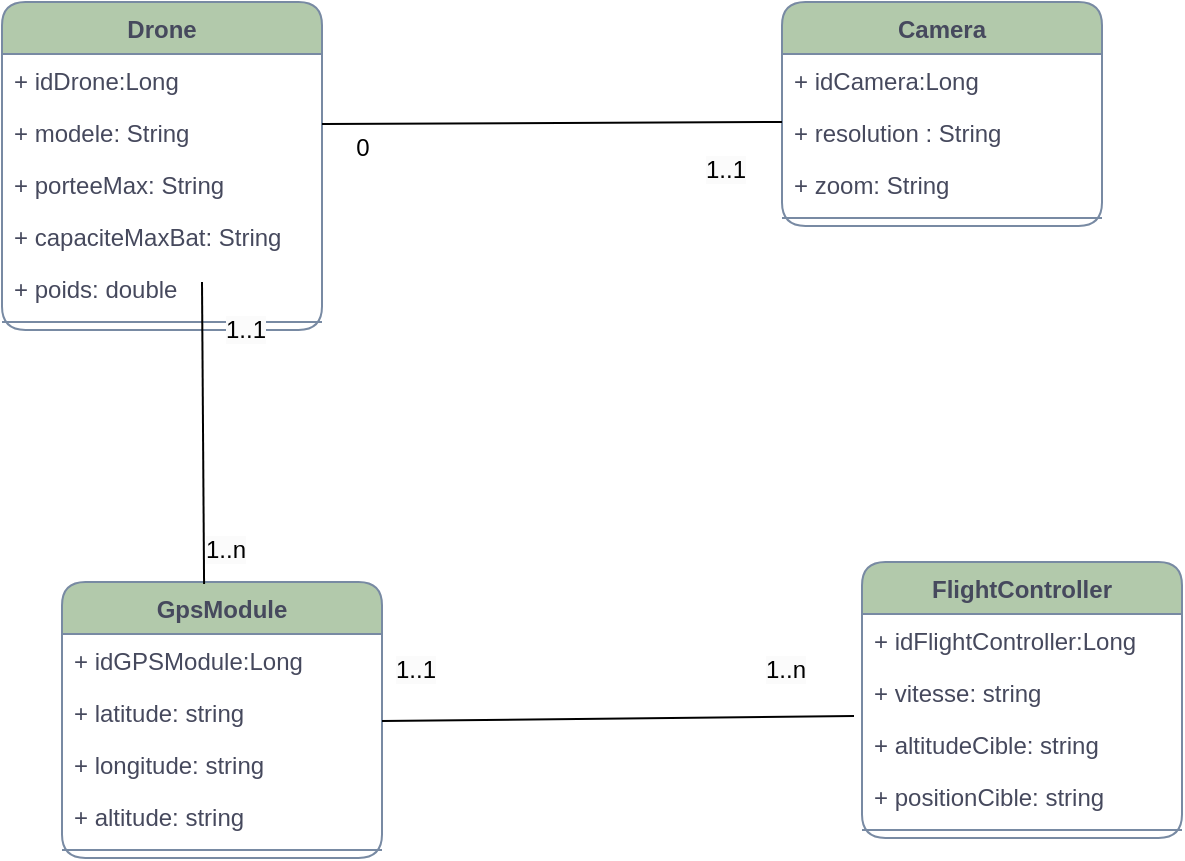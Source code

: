 <mxfile version="22.0.3" type="device">
  <diagram name="Page-1" id="hc6PcwQuyDWDgMRoAbJr">
    <mxGraphModel dx="969" dy="1996" grid="1" gridSize="10" guides="1" tooltips="1" connect="1" arrows="1" fold="1" page="1" pageScale="1" pageWidth="827" pageHeight="1169" math="0" shadow="0">
      <root>
        <mxCell id="0" />
        <mxCell id="1" parent="0" />
        <mxCell id="HhtIeSu7B8CvqUJIxUiw-1" value="Drone" style="swimlane;fontStyle=1;align=center;verticalAlign=top;childLayout=stackLayout;horizontal=1;startSize=26;horizontalStack=0;resizeParent=1;resizeParentMax=0;resizeLast=0;collapsible=1;marginBottom=0;whiteSpace=wrap;html=1;labelBackgroundColor=none;fillColor=#B2C9AB;strokeColor=#788AA3;fontColor=#46495D;rounded=1;" vertex="1" parent="1">
          <mxGeometry x="60" y="-330" width="160" height="164" as="geometry" />
        </mxCell>
        <mxCell id="HhtIeSu7B8CvqUJIxUiw-2" value="+ idDrone:Long" style="text;strokeColor=none;fillColor=none;align=left;verticalAlign=top;spacingLeft=4;spacingRight=4;overflow=hidden;rotatable=0;points=[[0,0.5],[1,0.5]];portConstraint=eastwest;whiteSpace=wrap;html=1;labelBackgroundColor=none;fontColor=#46495D;rounded=1;" vertex="1" parent="HhtIeSu7B8CvqUJIxUiw-1">
          <mxGeometry y="26" width="160" height="26" as="geometry" />
        </mxCell>
        <mxCell id="HhtIeSu7B8CvqUJIxUiw-36" value="+ modele: String" style="text;strokeColor=none;fillColor=none;align=left;verticalAlign=top;spacingLeft=4;spacingRight=4;overflow=hidden;rotatable=0;points=[[0,0.5],[1,0.5]];portConstraint=eastwest;whiteSpace=wrap;html=1;labelBackgroundColor=none;fontColor=#46495D;rounded=1;" vertex="1" parent="HhtIeSu7B8CvqUJIxUiw-1">
          <mxGeometry y="52" width="160" height="26" as="geometry" />
        </mxCell>
        <mxCell id="HhtIeSu7B8CvqUJIxUiw-37" value="+ porteeMax: String" style="text;strokeColor=none;fillColor=none;align=left;verticalAlign=top;spacingLeft=4;spacingRight=4;overflow=hidden;rotatable=0;points=[[0,0.5],[1,0.5]];portConstraint=eastwest;whiteSpace=wrap;html=1;labelBackgroundColor=none;fontColor=#46495D;rounded=1;" vertex="1" parent="HhtIeSu7B8CvqUJIxUiw-1">
          <mxGeometry y="78" width="160" height="26" as="geometry" />
        </mxCell>
        <mxCell id="HhtIeSu7B8CvqUJIxUiw-3" value="+ capaciteMaxBat: String" style="text;strokeColor=none;fillColor=none;align=left;verticalAlign=top;spacingLeft=4;spacingRight=4;overflow=hidden;rotatable=0;points=[[0,0.5],[1,0.5]];portConstraint=eastwest;whiteSpace=wrap;html=1;labelBackgroundColor=none;fontColor=#46495D;rounded=1;" vertex="1" parent="HhtIeSu7B8CvqUJIxUiw-1">
          <mxGeometry y="104" width="160" height="26" as="geometry" />
        </mxCell>
        <mxCell id="HhtIeSu7B8CvqUJIxUiw-4" value="+ poids: double" style="text;strokeColor=none;fillColor=none;align=left;verticalAlign=top;spacingLeft=4;spacingRight=4;overflow=hidden;rotatable=0;points=[[0,0.5],[1,0.5]];portConstraint=eastwest;whiteSpace=wrap;html=1;labelBackgroundColor=none;fontColor=#46495D;rounded=1;" vertex="1" parent="HhtIeSu7B8CvqUJIxUiw-1">
          <mxGeometry y="130" width="160" height="26" as="geometry" />
        </mxCell>
        <mxCell id="HhtIeSu7B8CvqUJIxUiw-5" value="" style="line;strokeWidth=1;fillColor=none;align=left;verticalAlign=middle;spacingTop=-1;spacingLeft=3;spacingRight=3;rotatable=0;labelPosition=right;points=[];portConstraint=eastwest;strokeColor=#788AA3;labelBackgroundColor=none;fontColor=#46495D;rounded=1;" vertex="1" parent="HhtIeSu7B8CvqUJIxUiw-1">
          <mxGeometry y="156" width="160" height="8" as="geometry" />
        </mxCell>
        <mxCell id="HhtIeSu7B8CvqUJIxUiw-6" value="Camera" style="swimlane;fontStyle=1;align=center;verticalAlign=top;childLayout=stackLayout;horizontal=1;startSize=26;horizontalStack=0;resizeParent=1;resizeParentMax=0;resizeLast=0;collapsible=1;marginBottom=0;whiteSpace=wrap;html=1;labelBackgroundColor=none;fillColor=#B2C9AB;strokeColor=#788AA3;fontColor=#46495D;rounded=1;" vertex="1" parent="1">
          <mxGeometry x="450" y="-330" width="160" height="112" as="geometry" />
        </mxCell>
        <mxCell id="HhtIeSu7B8CvqUJIxUiw-7" value="+ idCamera:Long" style="text;strokeColor=none;fillColor=none;align=left;verticalAlign=top;spacingLeft=4;spacingRight=4;overflow=hidden;rotatable=0;points=[[0,0.5],[1,0.5]];portConstraint=eastwest;whiteSpace=wrap;html=1;labelBackgroundColor=none;fontColor=#46495D;rounded=1;" vertex="1" parent="HhtIeSu7B8CvqUJIxUiw-6">
          <mxGeometry y="26" width="160" height="26" as="geometry" />
        </mxCell>
        <mxCell id="HhtIeSu7B8CvqUJIxUiw-38" value="+ resolution : String" style="text;strokeColor=none;fillColor=none;align=left;verticalAlign=top;spacingLeft=4;spacingRight=4;overflow=hidden;rotatable=0;points=[[0,0.5],[1,0.5]];portConstraint=eastwest;whiteSpace=wrap;html=1;labelBackgroundColor=none;fontColor=#46495D;rounded=1;" vertex="1" parent="HhtIeSu7B8CvqUJIxUiw-6">
          <mxGeometry y="52" width="160" height="26" as="geometry" />
        </mxCell>
        <mxCell id="HhtIeSu7B8CvqUJIxUiw-39" value="+ zoom: String" style="text;strokeColor=none;fillColor=none;align=left;verticalAlign=top;spacingLeft=4;spacingRight=4;overflow=hidden;rotatable=0;points=[[0,0.5],[1,0.5]];portConstraint=eastwest;whiteSpace=wrap;html=1;labelBackgroundColor=none;fontColor=#46495D;rounded=1;" vertex="1" parent="HhtIeSu7B8CvqUJIxUiw-6">
          <mxGeometry y="78" width="160" height="26" as="geometry" />
        </mxCell>
        <mxCell id="HhtIeSu7B8CvqUJIxUiw-9" value="" style="line;strokeWidth=1;fillColor=none;align=left;verticalAlign=middle;spacingTop=-1;spacingLeft=3;spacingRight=3;rotatable=0;labelPosition=right;points=[];portConstraint=eastwest;strokeColor=#788AA3;labelBackgroundColor=none;fontColor=#46495D;rounded=1;" vertex="1" parent="HhtIeSu7B8CvqUJIxUiw-6">
          <mxGeometry y="104" width="160" height="8" as="geometry" />
        </mxCell>
        <mxCell id="HhtIeSu7B8CvqUJIxUiw-13" value="GpsModule" style="swimlane;fontStyle=1;align=center;verticalAlign=top;childLayout=stackLayout;horizontal=1;startSize=26;horizontalStack=0;resizeParent=1;resizeParentMax=0;resizeLast=0;collapsible=1;marginBottom=0;whiteSpace=wrap;html=1;labelBackgroundColor=none;fillColor=#B2C9AB;strokeColor=#788AA3;fontColor=#46495D;rounded=1;" vertex="1" parent="1">
          <mxGeometry x="90" y="-40" width="160" height="138" as="geometry" />
        </mxCell>
        <mxCell id="HhtIeSu7B8CvqUJIxUiw-14" value="+ idGPSModule:Long" style="text;strokeColor=none;fillColor=none;align=left;verticalAlign=top;spacingLeft=4;spacingRight=4;overflow=hidden;rotatable=0;points=[[0,0.5],[1,0.5]];portConstraint=eastwest;whiteSpace=wrap;html=1;labelBackgroundColor=none;fontColor=#46495D;rounded=1;" vertex="1" parent="HhtIeSu7B8CvqUJIxUiw-13">
          <mxGeometry y="26" width="160" height="26" as="geometry" />
        </mxCell>
        <mxCell id="HhtIeSu7B8CvqUJIxUiw-40" value="+ latitude: string" style="text;strokeColor=none;fillColor=none;align=left;verticalAlign=top;spacingLeft=4;spacingRight=4;overflow=hidden;rotatable=0;points=[[0,0.5],[1,0.5]];portConstraint=eastwest;whiteSpace=wrap;html=1;labelBackgroundColor=none;fontColor=#46495D;rounded=1;" vertex="1" parent="HhtIeSu7B8CvqUJIxUiw-13">
          <mxGeometry y="52" width="160" height="26" as="geometry" />
        </mxCell>
        <mxCell id="HhtIeSu7B8CvqUJIxUiw-41" value="+ longitude: string" style="text;strokeColor=none;fillColor=none;align=left;verticalAlign=top;spacingLeft=4;spacingRight=4;overflow=hidden;rotatable=0;points=[[0,0.5],[1,0.5]];portConstraint=eastwest;whiteSpace=wrap;html=1;labelBackgroundColor=none;fontColor=#46495D;rounded=1;" vertex="1" parent="HhtIeSu7B8CvqUJIxUiw-13">
          <mxGeometry y="78" width="160" height="26" as="geometry" />
        </mxCell>
        <mxCell id="HhtIeSu7B8CvqUJIxUiw-17" value="+ altitude: string" style="text;strokeColor=none;fillColor=none;align=left;verticalAlign=top;spacingLeft=4;spacingRight=4;overflow=hidden;rotatable=0;points=[[0,0.5],[1,0.5]];portConstraint=eastwest;whiteSpace=wrap;html=1;labelBackgroundColor=none;fontColor=#46495D;rounded=1;" vertex="1" parent="HhtIeSu7B8CvqUJIxUiw-13">
          <mxGeometry y="104" width="160" height="26" as="geometry" />
        </mxCell>
        <mxCell id="HhtIeSu7B8CvqUJIxUiw-18" value="" style="line;strokeWidth=1;fillColor=none;align=left;verticalAlign=middle;spacingTop=-1;spacingLeft=3;spacingRight=3;rotatable=0;labelPosition=right;points=[];portConstraint=eastwest;strokeColor=#788AA3;labelBackgroundColor=none;fontColor=#46495D;rounded=1;" vertex="1" parent="HhtIeSu7B8CvqUJIxUiw-13">
          <mxGeometry y="130" width="160" height="8" as="geometry" />
        </mxCell>
        <mxCell id="HhtIeSu7B8CvqUJIxUiw-19" value="FlightController" style="swimlane;fontStyle=1;align=center;verticalAlign=top;childLayout=stackLayout;horizontal=1;startSize=26;horizontalStack=0;resizeParent=1;resizeParentMax=0;resizeLast=0;collapsible=1;marginBottom=0;whiteSpace=wrap;html=1;labelBackgroundColor=none;fillColor=#B2C9AB;strokeColor=#788AA3;fontColor=#46495D;rounded=1;" vertex="1" parent="1">
          <mxGeometry x="490" y="-50" width="160" height="138" as="geometry" />
        </mxCell>
        <mxCell id="HhtIeSu7B8CvqUJIxUiw-20" value="+ idFlightController:Long" style="text;strokeColor=none;fillColor=none;align=left;verticalAlign=top;spacingLeft=4;spacingRight=4;overflow=hidden;rotatable=0;points=[[0,0.5],[1,0.5]];portConstraint=eastwest;whiteSpace=wrap;html=1;labelBackgroundColor=none;fontColor=#46495D;rounded=1;" vertex="1" parent="HhtIeSu7B8CvqUJIxUiw-19">
          <mxGeometry y="26" width="160" height="26" as="geometry" />
        </mxCell>
        <mxCell id="HhtIeSu7B8CvqUJIxUiw-21" value="+ vitesse: string" style="text;strokeColor=none;fillColor=none;align=left;verticalAlign=top;spacingLeft=4;spacingRight=4;overflow=hidden;rotatable=0;points=[[0,0.5],[1,0.5]];portConstraint=eastwest;whiteSpace=wrap;html=1;labelBackgroundColor=none;fontColor=#46495D;rounded=1;" vertex="1" parent="HhtIeSu7B8CvqUJIxUiw-19">
          <mxGeometry y="52" width="160" height="26" as="geometry" />
        </mxCell>
        <mxCell id="HhtIeSu7B8CvqUJIxUiw-22" value="+ altitudeCible: string" style="text;strokeColor=none;fillColor=none;align=left;verticalAlign=top;spacingLeft=4;spacingRight=4;overflow=hidden;rotatable=0;points=[[0,0.5],[1,0.5]];portConstraint=eastwest;whiteSpace=wrap;html=1;labelBackgroundColor=none;fontColor=#46495D;rounded=1;" vertex="1" parent="HhtIeSu7B8CvqUJIxUiw-19">
          <mxGeometry y="78" width="160" height="26" as="geometry" />
        </mxCell>
        <mxCell id="HhtIeSu7B8CvqUJIxUiw-23" value="+ positionCible: string" style="text;strokeColor=none;fillColor=none;align=left;verticalAlign=top;spacingLeft=4;spacingRight=4;overflow=hidden;rotatable=0;points=[[0,0.5],[1,0.5]];portConstraint=eastwest;whiteSpace=wrap;html=1;labelBackgroundColor=none;fontColor=#46495D;rounded=1;" vertex="1" parent="HhtIeSu7B8CvqUJIxUiw-19">
          <mxGeometry y="104" width="160" height="26" as="geometry" />
        </mxCell>
        <mxCell id="HhtIeSu7B8CvqUJIxUiw-24" value="" style="line;strokeWidth=1;fillColor=none;align=left;verticalAlign=middle;spacingTop=-1;spacingLeft=3;spacingRight=3;rotatable=0;labelPosition=right;points=[];portConstraint=eastwest;strokeColor=#788AA3;labelBackgroundColor=none;fontColor=#46495D;rounded=1;" vertex="1" parent="HhtIeSu7B8CvqUJIxUiw-19">
          <mxGeometry y="130" width="160" height="8" as="geometry" />
        </mxCell>
        <mxCell id="HhtIeSu7B8CvqUJIxUiw-26" value="" style="endArrow=none;html=1;rounded=0;" edge="1" parent="1">
          <mxGeometry width="50" height="50" relative="1" as="geometry">
            <mxPoint x="220" y="-269" as="sourcePoint" />
            <mxPoint x="450" y="-270" as="targetPoint" />
          </mxGeometry>
        </mxCell>
        <mxCell id="HhtIeSu7B8CvqUJIxUiw-27" value="0" style="text;html=1;align=center;verticalAlign=middle;resizable=0;points=[];autosize=1;strokeColor=none;fillColor=none;" vertex="1" parent="1">
          <mxGeometry x="225" y="-272" width="30" height="30" as="geometry" />
        </mxCell>
        <mxCell id="HhtIeSu7B8CvqUJIxUiw-28" value="&lt;span style=&quot;color: rgb(0, 0, 0); font-family: Helvetica; font-size: 12px; font-style: normal; font-variant-ligatures: normal; font-variant-caps: normal; font-weight: 400; letter-spacing: normal; orphans: 2; text-align: center; text-indent: 0px; text-transform: none; widows: 2; word-spacing: 0px; -webkit-text-stroke-width: 0px; background-color: rgb(251, 251, 251); text-decoration-thickness: initial; text-decoration-style: initial; text-decoration-color: initial; float: none; display: inline !important;&quot;&gt;1..1&lt;/span&gt;" style="text;whiteSpace=wrap;html=1;" vertex="1" parent="1">
          <mxGeometry x="410" y="-260" width="50" height="40" as="geometry" />
        </mxCell>
        <mxCell id="HhtIeSu7B8CvqUJIxUiw-30" value="" style="endArrow=none;html=1;rounded=0;exitX=0.444;exitY=0.007;exitDx=0;exitDy=0;exitPerimeter=0;" edge="1" parent="1" source="HhtIeSu7B8CvqUJIxUiw-13">
          <mxGeometry width="50" height="50" relative="1" as="geometry">
            <mxPoint x="160" y="-49" as="sourcePoint" />
            <mxPoint x="160" y="-190" as="targetPoint" />
          </mxGeometry>
        </mxCell>
        <mxCell id="HhtIeSu7B8CvqUJIxUiw-31" value="&lt;span style=&quot;color: rgb(0, 0, 0); font-family: Helvetica; font-size: 12px; font-style: normal; font-variant-ligatures: normal; font-variant-caps: normal; font-weight: 400; letter-spacing: normal; orphans: 2; text-align: center; text-indent: 0px; text-transform: none; widows: 2; word-spacing: 0px; -webkit-text-stroke-width: 0px; background-color: rgb(251, 251, 251); text-decoration-thickness: initial; text-decoration-style: initial; text-decoration-color: initial; float: none; display: inline !important;&quot;&gt;1..1&lt;/span&gt;" style="text;whiteSpace=wrap;html=1;" vertex="1" parent="1">
          <mxGeometry x="170" y="-180" width="50" height="40" as="geometry" />
        </mxCell>
        <mxCell id="HhtIeSu7B8CvqUJIxUiw-32" value="&lt;span style=&quot;color: rgb(0, 0, 0); font-family: Helvetica; font-size: 12px; font-style: normal; font-variant-ligatures: normal; font-variant-caps: normal; font-weight: 400; letter-spacing: normal; orphans: 2; text-align: center; text-indent: 0px; text-transform: none; widows: 2; word-spacing: 0px; -webkit-text-stroke-width: 0px; background-color: rgb(251, 251, 251); text-decoration-thickness: initial; text-decoration-style: initial; text-decoration-color: initial; float: none; display: inline !important;&quot;&gt;1..n&lt;/span&gt;" style="text;whiteSpace=wrap;html=1;" vertex="1" parent="1">
          <mxGeometry x="160" y="-70" width="50" height="40" as="geometry" />
        </mxCell>
        <mxCell id="HhtIeSu7B8CvqUJIxUiw-33" value="" style="endArrow=none;html=1;rounded=0;entryX=-0.025;entryY=-0.038;entryDx=0;entryDy=0;entryPerimeter=0;" edge="1" parent="1" target="HhtIeSu7B8CvqUJIxUiw-22">
          <mxGeometry width="50" height="50" relative="1" as="geometry">
            <mxPoint x="250" y="29.5" as="sourcePoint" />
            <mxPoint x="480" y="28.5" as="targetPoint" />
          </mxGeometry>
        </mxCell>
        <mxCell id="HhtIeSu7B8CvqUJIxUiw-34" value="&lt;span style=&quot;color: rgb(0, 0, 0); font-family: Helvetica; font-size: 12px; font-style: normal; font-variant-ligatures: normal; font-variant-caps: normal; font-weight: 400; letter-spacing: normal; orphans: 2; text-align: center; text-indent: 0px; text-transform: none; widows: 2; word-spacing: 0px; -webkit-text-stroke-width: 0px; background-color: rgb(251, 251, 251); text-decoration-thickness: initial; text-decoration-style: initial; text-decoration-color: initial; float: none; display: inline !important;&quot;&gt;1..1&lt;/span&gt;" style="text;whiteSpace=wrap;html=1;" vertex="1" parent="1">
          <mxGeometry x="255" y="-10" width="50" height="40" as="geometry" />
        </mxCell>
        <mxCell id="HhtIeSu7B8CvqUJIxUiw-35" value="&lt;span style=&quot;color: rgb(0, 0, 0); font-family: Helvetica; font-size: 12px; font-style: normal; font-variant-ligatures: normal; font-variant-caps: normal; font-weight: 400; letter-spacing: normal; orphans: 2; text-align: center; text-indent: 0px; text-transform: none; widows: 2; word-spacing: 0px; -webkit-text-stroke-width: 0px; background-color: rgb(251, 251, 251); text-decoration-thickness: initial; text-decoration-style: initial; text-decoration-color: initial; float: none; display: inline !important;&quot;&gt;1..n&lt;/span&gt;" style="text;whiteSpace=wrap;html=1;" vertex="1" parent="1">
          <mxGeometry x="440" y="-10" width="50" height="40" as="geometry" />
        </mxCell>
      </root>
    </mxGraphModel>
  </diagram>
</mxfile>
